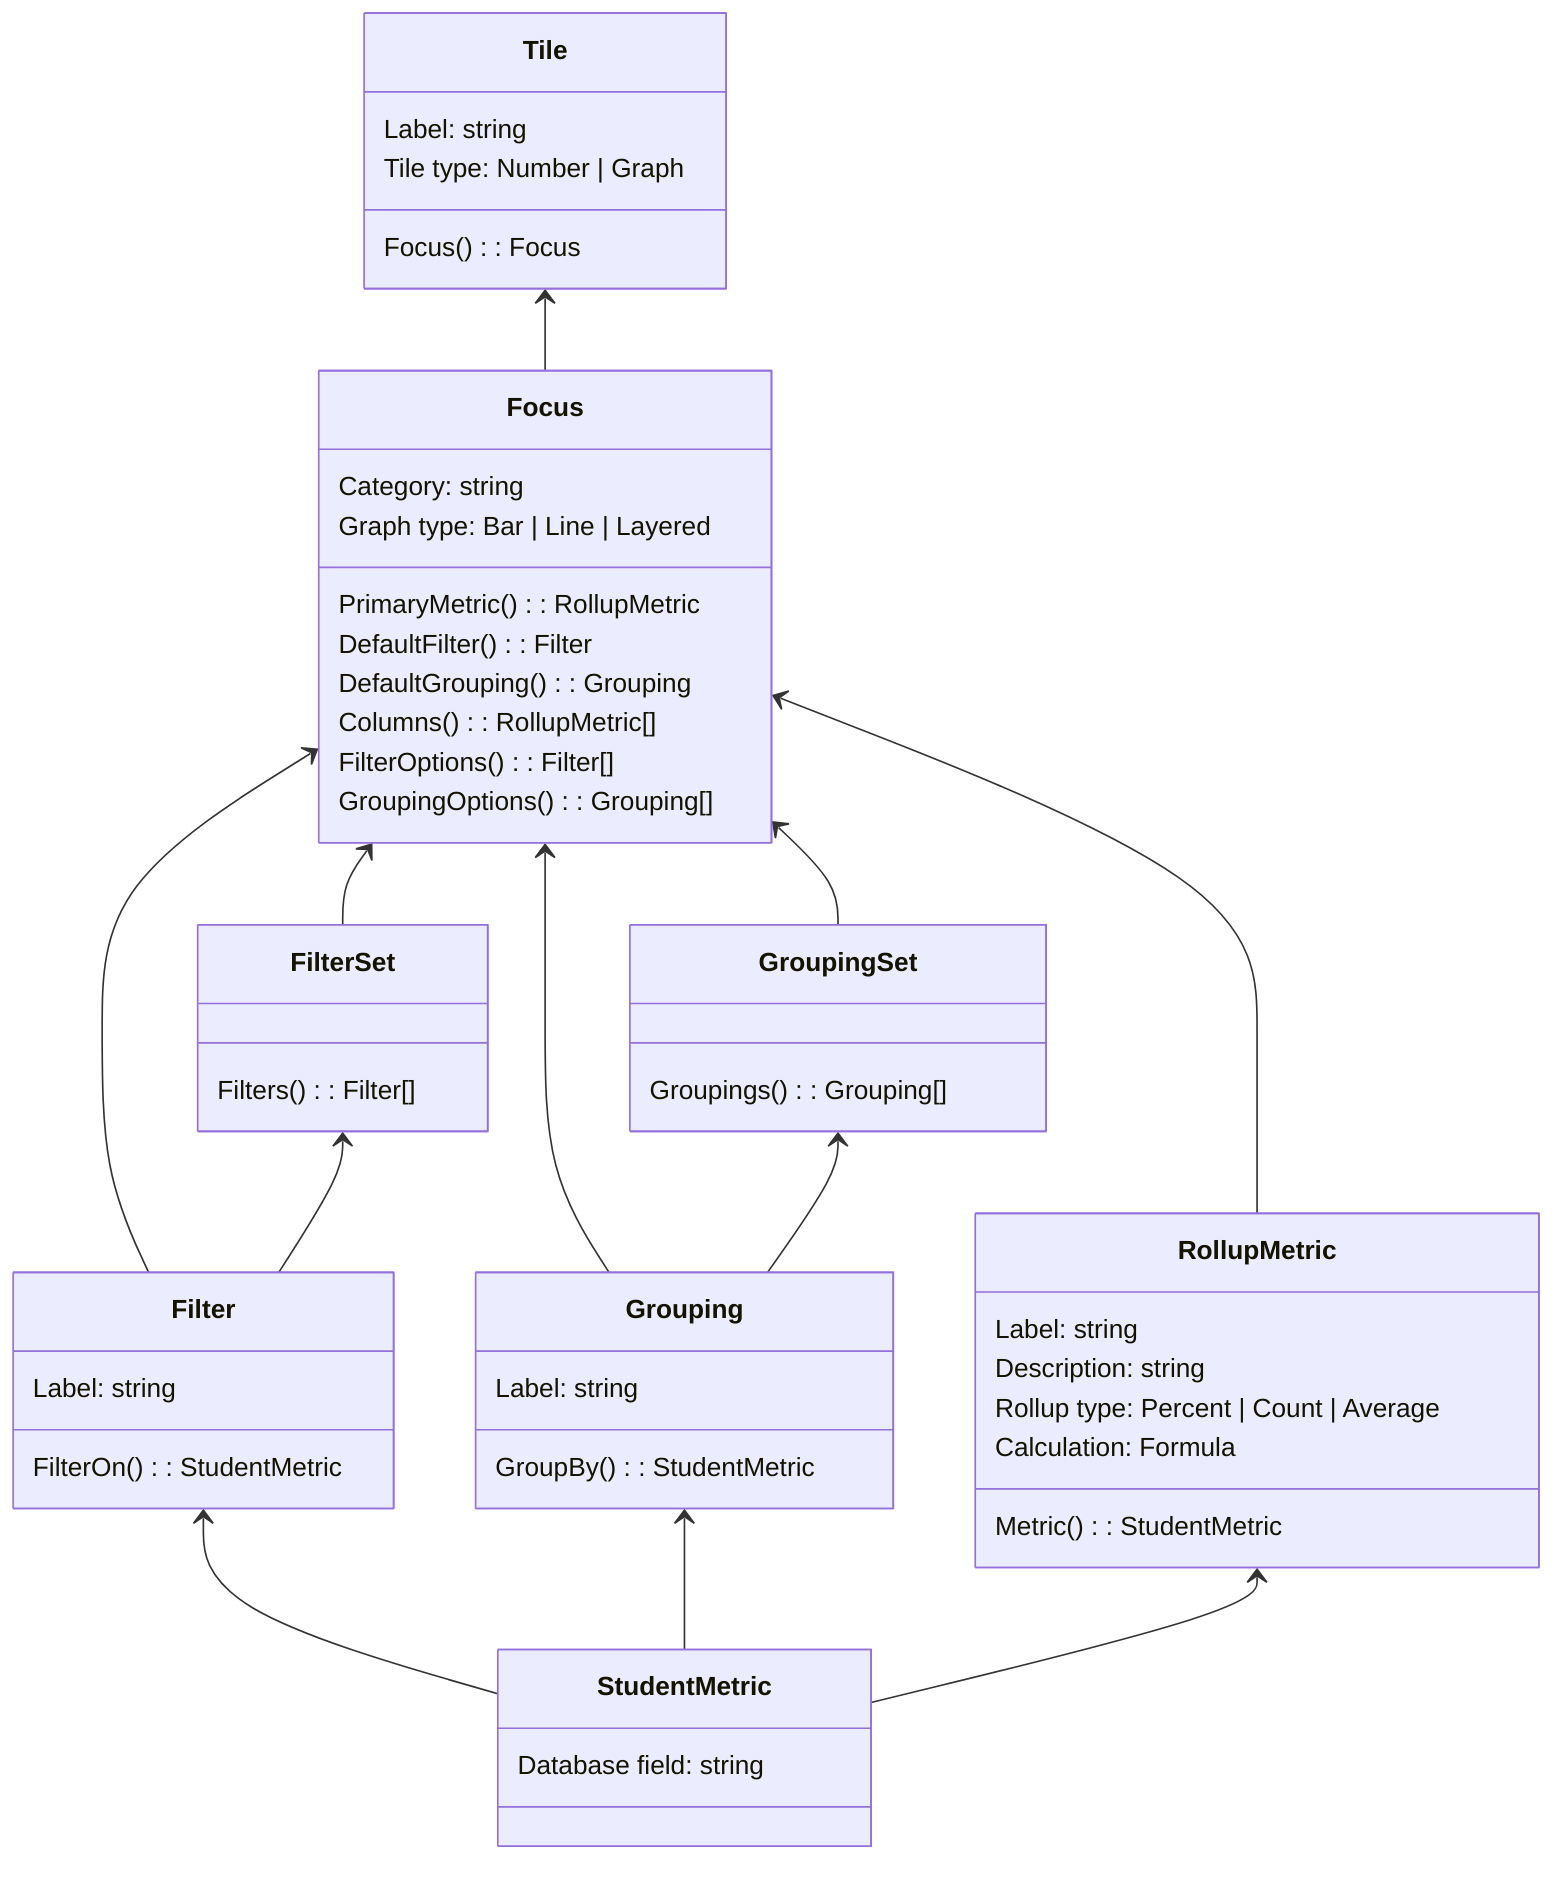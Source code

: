 classDiagram
  class Tile {
    Label: string
    Tile type: Number | Graph
    Focus(): Focus
  }

  class Focus {
    Category: string
    Graph type: Bar | Line | Layered

    PrimaryMetric(): RollupMetric
    DefaultFilter(): Filter
    DefaultGrouping(): Grouping

    Columns(): RollupMetric[]
    FilterOptions(): Filter[]
    GroupingOptions(): Grouping[]
  }

  class Filter {
    Label: string
    FilterOn(): StudentMetric
  }

  class FilterSet {
    Filters(): Filter[]
  }

  class Grouping {
    Label: string
    GroupBy(): StudentMetric
  }

  class GroupingSet {
    Groupings(): Grouping[]
  }

  class RollupMetric {
    Label: string
    Description: string
    Rollup type: Percent | Count | Average
    Calculation: Formula

    Metric(): StudentMetric
  }

  class StudentMetric {
    Database field: string
  }


  Tile <-- Focus
  Focus <-- RollupMetric
  Focus <-- Filter
  Focus <-- FilterSet
  FilterSet <-- Filter
  Focus <-- Grouping
  Focus <-- GroupingSet
  GroupingSet <-- Grouping
  Filter <-- StudentMetric
  Grouping <-- StudentMetric
  RollupMetric <-- StudentMetric